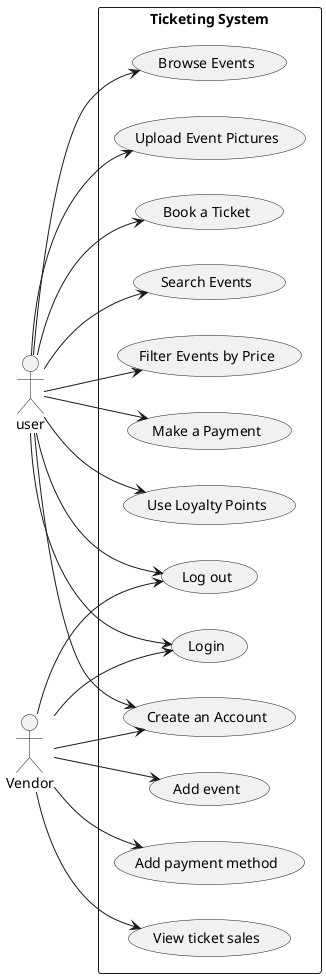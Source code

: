 @startuml use-case
left to right direction
actor user
actor Vendor

rectangle "Ticketing System"{
    usecase "Book a Ticket" as UC1
    usecase "Search Events" as UC2
    usecase "Filter Events by Price" as UC3
    usecase "Make a Payment" as UC4
    usecase "Login" as UC5
    usecase "Create an Account" as UC6
    usecase "Use Loyalty Points" as UC7
    usecase "Browse Events" as UC9
    usecase "Add event" as UC10
    usecase "Add payment method" as UC11
    usecase "View ticket sales" as UC12
    usecase "Log out" as UC13
    usecase "Upload Event Pictures" as UC14



user -->UC1
user -->UC2
user -->UC3
user -->UC4
user -->UC5
user -->UC6
user -->UC7
user -->UC9
user -->UC13
user -->UC14
Vendor --> UC5
Vendor -->UC6
Vendor --> UC10
Vendor --> UC11
Vendor --> UC12
Vendor --> UC13


}
@enduml